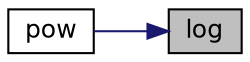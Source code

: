 digraph "log"
{
 // INTERACTIVE_SVG=YES
 // LATEX_PDF_SIZE
  bgcolor="transparent";
  edge [fontname="Helvetica",fontsize="12",labelfontname="Helvetica",labelfontsize="12"];
  node [fontname="Helvetica",fontsize="12",shape=record];
  rankdir="RL";
  Node1 [label="log",height=0.2,width=0.4,color="black", fillcolor="grey75", style="filled", fontcolor="black",tooltip=" "];
  Node1 -> Node2 [dir="back",color="midnightblue",fontsize="12",style="solid",fontname="Helvetica"];
  Node2 [label="pow",height=0.2,width=0.4,color="black",URL="$autodiff_8libmd_8cc_ac07173c0c612d7990c7ee36496ee985d.html#ac07173c0c612d7990c7ee36496ee985d",tooltip=" "];
}
